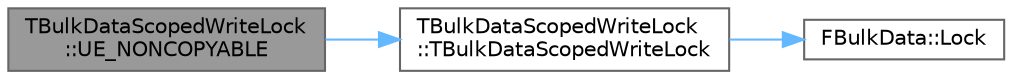 digraph "TBulkDataScopedWriteLock::UE_NONCOPYABLE"
{
 // INTERACTIVE_SVG=YES
 // LATEX_PDF_SIZE
  bgcolor="transparent";
  edge [fontname=Helvetica,fontsize=10,labelfontname=Helvetica,labelfontsize=10];
  node [fontname=Helvetica,fontsize=10,shape=box,height=0.2,width=0.4];
  rankdir="LR";
  Node1 [id="Node000001",label="TBulkDataScopedWriteLock\l::UE_NONCOPYABLE",height=0.2,width=0.4,color="gray40", fillcolor="grey60", style="filled", fontcolor="black",tooltip=" "];
  Node1 -> Node2 [id="edge1_Node000001_Node000002",color="steelblue1",style="solid",tooltip=" "];
  Node2 [id="Node000002",label="TBulkDataScopedWriteLock\l::TBulkDataScopedWriteLock",height=0.2,width=0.4,color="grey40", fillcolor="white", style="filled",URL="$d6/da7/classTBulkDataScopedWriteLock.html#a35034515c00611a6017e7bd2c6d5c895",tooltip=" "];
  Node2 -> Node3 [id="edge2_Node000002_Node000003",color="steelblue1",style="solid",tooltip=" "];
  Node3 [id="Node000003",label="FBulkData::Lock",height=0.2,width=0.4,color="grey40", fillcolor="white", style="filled",URL="$d4/d9b/classFBulkData.html#a1c29fd4c4868ec03438946d1d7905a08",tooltip="Locks the bulk data and returns a pointer to it."];
}
